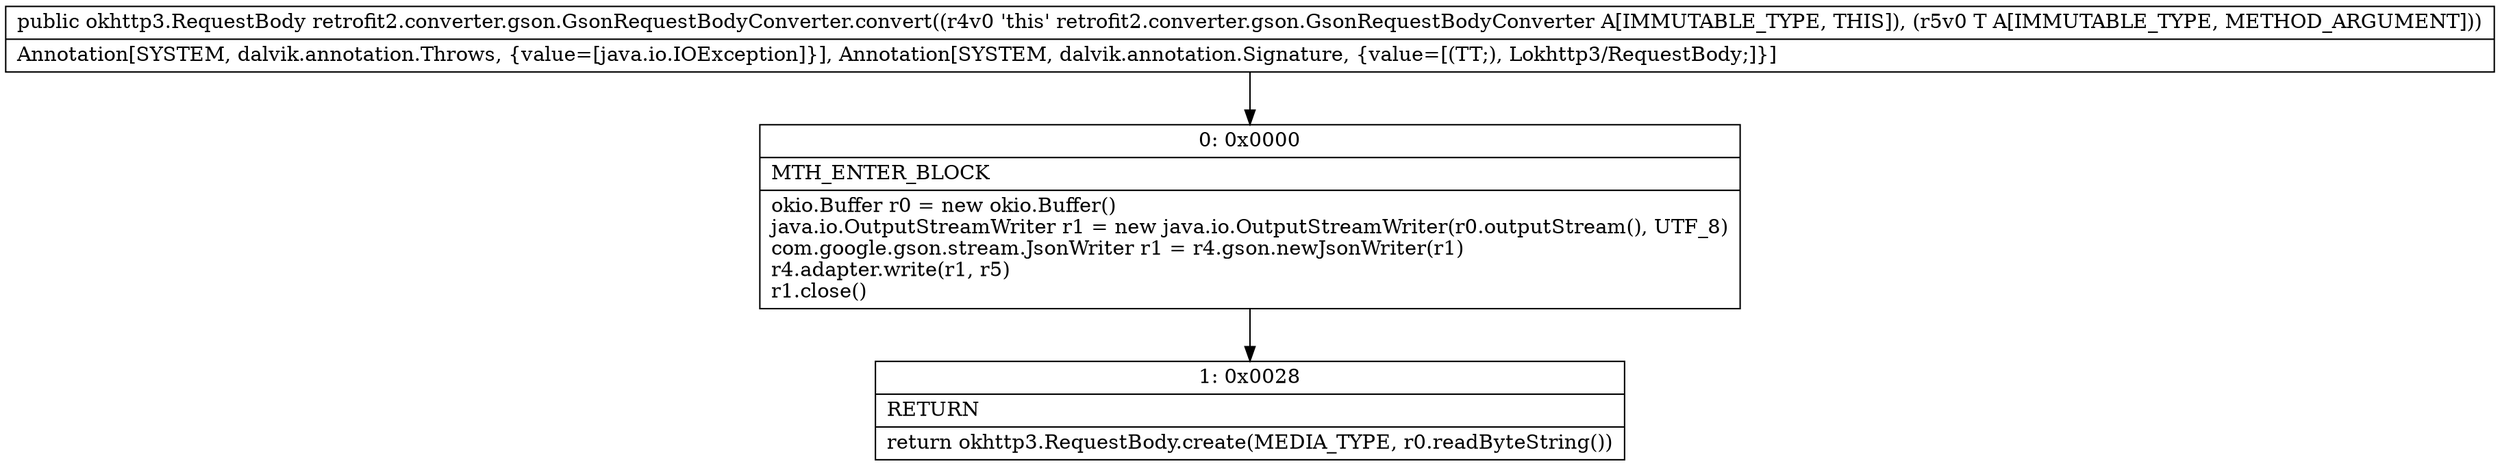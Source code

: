 digraph "CFG forretrofit2.converter.gson.GsonRequestBodyConverter.convert(Ljava\/lang\/Object;)Lokhttp3\/RequestBody;" {
Node_0 [shape=record,label="{0\:\ 0x0000|MTH_ENTER_BLOCK\l|okio.Buffer r0 = new okio.Buffer()\ljava.io.OutputStreamWriter r1 = new java.io.OutputStreamWriter(r0.outputStream(), UTF_8)\lcom.google.gson.stream.JsonWriter r1 = r4.gson.newJsonWriter(r1)\lr4.adapter.write(r1, r5)\lr1.close()\l}"];
Node_1 [shape=record,label="{1\:\ 0x0028|RETURN\l|return okhttp3.RequestBody.create(MEDIA_TYPE, r0.readByteString())\l}"];
MethodNode[shape=record,label="{public okhttp3.RequestBody retrofit2.converter.gson.GsonRequestBodyConverter.convert((r4v0 'this' retrofit2.converter.gson.GsonRequestBodyConverter A[IMMUTABLE_TYPE, THIS]), (r5v0 T A[IMMUTABLE_TYPE, METHOD_ARGUMENT]))  | Annotation[SYSTEM, dalvik.annotation.Throws, \{value=[java.io.IOException]\}], Annotation[SYSTEM, dalvik.annotation.Signature, \{value=[(TT;), Lokhttp3\/RequestBody;]\}]\l}"];
MethodNode -> Node_0;
Node_0 -> Node_1;
}

